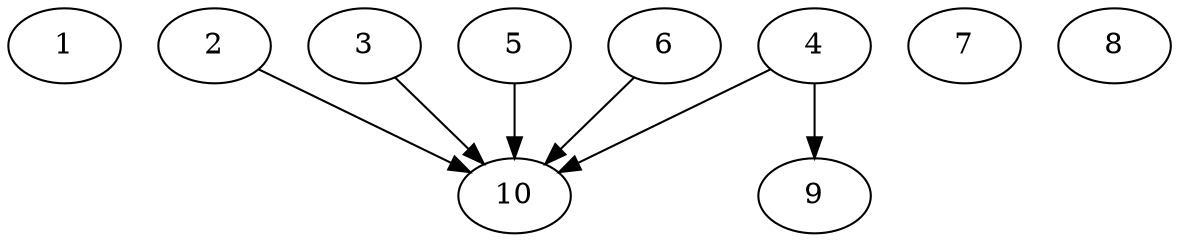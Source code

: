 // DAG automatically generated by daggen at Thu Oct  3 13:58:04 2019
// ./daggen --dot -n 10 --ccr 0.3 --fat 0.9 --regular 0.5 --density 0.7 --mindata 5242880 --maxdata 52428800 
digraph G {
  1 [size="44933120", alpha="0.11", expect_size="13479936"] 
  2 [size="108175360", alpha="0.04", expect_size="32452608"] 
  2 -> 10 [size ="32452608"]
  3 [size="101416960", alpha="0.17", expect_size="30425088"] 
  3 -> 10 [size ="30425088"]
  4 [size="22688427", alpha="0.05", expect_size="6806528"] 
  4 -> 9 [size ="6806528"]
  4 -> 10 [size ="6806528"]
  5 [size="19363840", alpha="0.19", expect_size="5809152"] 
  5 -> 10 [size ="5809152"]
  6 [size="168840533", alpha="0.03", expect_size="50652160"] 
  6 -> 10 [size ="50652160"]
  7 [size="120883200", alpha="0.01", expect_size="36264960"] 
  8 [size="156200960", alpha="0.15", expect_size="46860288"] 
  9 [size="132857173", alpha="0.11", expect_size="39857152"] 
  10 [size="68406613", alpha="0.05", expect_size="20521984"] 
}

